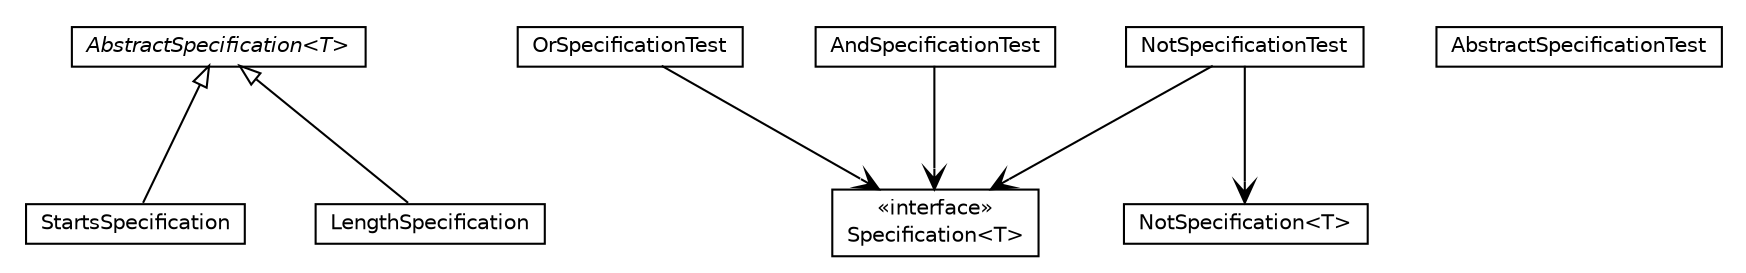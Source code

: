 #!/usr/local/bin/dot
#
# Class diagram 
# Generated by UMLGraph version R5_6_6-8-g8d7759 (http://www.umlgraph.org/)
#

digraph G {
	edge [fontname="Helvetica",fontsize=10,labelfontname="Helvetica",labelfontsize=10];
	node [fontname="Helvetica",fontsize=10,shape=plaintext];
	nodesep=0.25;
	ranksep=0.5;
	// org.dayatang.domain.specification.StartsSpecification
	c2018 [label=<<table title="org.dayatang.domain.specification.StartsSpecification" border="0" cellborder="1" cellspacing="0" cellpadding="2" port="p" href="./StartsSpecification.html">
		<tr><td><table border="0" cellspacing="0" cellpadding="1">
<tr><td align="center" balign="center"> StartsSpecification </td></tr>
		</table></td></tr>
		</table>>, URL="./StartsSpecification.html", fontname="Helvetica", fontcolor="black", fontsize=10.0];
	// org.dayatang.domain.specification.OrSpecificationTest
	c2019 [label=<<table title="org.dayatang.domain.specification.OrSpecificationTest" border="0" cellborder="1" cellspacing="0" cellpadding="2" port="p" href="./OrSpecificationTest.html">
		<tr><td><table border="0" cellspacing="0" cellpadding="1">
<tr><td align="center" balign="center"> OrSpecificationTest </td></tr>
		</table></td></tr>
		</table>>, URL="./OrSpecificationTest.html", fontname="Helvetica", fontcolor="black", fontsize=10.0];
	// org.dayatang.domain.specification.NotSpecificationTest
	c2020 [label=<<table title="org.dayatang.domain.specification.NotSpecificationTest" border="0" cellborder="1" cellspacing="0" cellpadding="2" port="p" href="./NotSpecificationTest.html">
		<tr><td><table border="0" cellspacing="0" cellpadding="1">
<tr><td align="center" balign="center"> NotSpecificationTest </td></tr>
		</table></td></tr>
		</table>>, URL="./NotSpecificationTest.html", fontname="Helvetica", fontcolor="black", fontsize=10.0];
	// org.dayatang.domain.specification.LengthSpecification
	c2021 [label=<<table title="org.dayatang.domain.specification.LengthSpecification" border="0" cellborder="1" cellspacing="0" cellpadding="2" port="p" href="./LengthSpecification.html">
		<tr><td><table border="0" cellspacing="0" cellpadding="1">
<tr><td align="center" balign="center"> LengthSpecification </td></tr>
		</table></td></tr>
		</table>>, URL="./LengthSpecification.html", fontname="Helvetica", fontcolor="black", fontsize=10.0];
	// org.dayatang.domain.specification.AndSpecificationTest
	c2022 [label=<<table title="org.dayatang.domain.specification.AndSpecificationTest" border="0" cellborder="1" cellspacing="0" cellpadding="2" port="p" href="./AndSpecificationTest.html">
		<tr><td><table border="0" cellspacing="0" cellpadding="1">
<tr><td align="center" balign="center"> AndSpecificationTest </td></tr>
		</table></td></tr>
		</table>>, URL="./AndSpecificationTest.html", fontname="Helvetica", fontcolor="black", fontsize=10.0];
	// org.dayatang.domain.specification.AbstractSpecificationTest
	c2023 [label=<<table title="org.dayatang.domain.specification.AbstractSpecificationTest" border="0" cellborder="1" cellspacing="0" cellpadding="2" port="p" href="./AbstractSpecificationTest.html">
		<tr><td><table border="0" cellspacing="0" cellpadding="1">
<tr><td align="center" balign="center"> AbstractSpecificationTest </td></tr>
		</table></td></tr>
		</table>>, URL="./AbstractSpecificationTest.html", fontname="Helvetica", fontcolor="black", fontsize=10.0];
	//org.dayatang.domain.specification.StartsSpecification extends org.dayatang.domain.specification.AbstractSpecification<java.lang.String>
	c2133:p -> c2018:p [dir=back,arrowtail=empty];
	//org.dayatang.domain.specification.LengthSpecification extends org.dayatang.domain.specification.AbstractSpecification<java.lang.String>
	c2133:p -> c2021:p [dir=back,arrowtail=empty];
	// org.dayatang.domain.specification.OrSpecificationTest NAVASSOC org.dayatang.domain.specification.Specification<T>
	c2019:p -> c2134:p [taillabel="", label=" "headlabel="", fontname="Helvetica", fontcolor="black", fontsize=10.0, color="black", arrowhead=open];
	// org.dayatang.domain.specification.NotSpecificationTest NAVASSOC org.dayatang.domain.specification.Specification<T>
	c2020:p -> c2134:p [taillabel="", label=" "headlabel="", fontname="Helvetica", fontcolor="black", fontsize=10.0, color="black", arrowhead=open];
	// org.dayatang.domain.specification.NotSpecificationTest NAVASSOC org.dayatang.domain.specification.NotSpecification<T>
	c2020:p -> c2135:p [taillabel="", label=" "headlabel="", fontname="Helvetica", fontcolor="black", fontsize=10.0, color="black", arrowhead=open];
	// org.dayatang.domain.specification.AndSpecificationTest NAVASSOC org.dayatang.domain.specification.Specification<T>
	c2022:p -> c2134:p [taillabel="", label=" "headlabel="", fontname="Helvetica", fontcolor="black", fontsize=10.0, color="black", arrowhead=open];
	// org.dayatang.domain.specification.AbstractSpecification<T>
	c2133 [label=<<table title="org.dayatang.domain.specification.AbstractSpecification" border="0" cellborder="1" cellspacing="0" cellpadding="2" port="p" href="http://java.sun.com/j2se/1.4.2/docs/api/org/dayatang/domain/specification/AbstractSpecification.html">
		<tr><td><table border="0" cellspacing="0" cellpadding="1">
<tr><td align="center" balign="center"><font face="Helvetica-Oblique"> AbstractSpecification&lt;T&gt; </font></td></tr>
		</table></td></tr>
		</table>>, URL="http://java.sun.com/j2se/1.4.2/docs/api/org/dayatang/domain/specification/AbstractSpecification.html", fontname="Helvetica", fontcolor="black", fontsize=10.0];
	// org.dayatang.domain.specification.NotSpecification<T>
	c2135 [label=<<table title="org.dayatang.domain.specification.NotSpecification" border="0" cellborder="1" cellspacing="0" cellpadding="2" port="p" href="http://java.sun.com/j2se/1.4.2/docs/api/org/dayatang/domain/specification/NotSpecification.html">
		<tr><td><table border="0" cellspacing="0" cellpadding="1">
<tr><td align="center" balign="center"> NotSpecification&lt;T&gt; </td></tr>
		</table></td></tr>
		</table>>, URL="http://java.sun.com/j2se/1.4.2/docs/api/org/dayatang/domain/specification/NotSpecification.html", fontname="Helvetica", fontcolor="black", fontsize=10.0];
	// org.dayatang.domain.specification.Specification<T>
	c2134 [label=<<table title="org.dayatang.domain.specification.Specification" border="0" cellborder="1" cellspacing="0" cellpadding="2" port="p" href="http://java.sun.com/j2se/1.4.2/docs/api/org/dayatang/domain/specification/Specification.html">
		<tr><td><table border="0" cellspacing="0" cellpadding="1">
<tr><td align="center" balign="center"> &#171;interface&#187; </td></tr>
<tr><td align="center" balign="center"> Specification&lt;T&gt; </td></tr>
		</table></td></tr>
		</table>>, URL="http://java.sun.com/j2se/1.4.2/docs/api/org/dayatang/domain/specification/Specification.html", fontname="Helvetica", fontcolor="black", fontsize=10.0];
}

